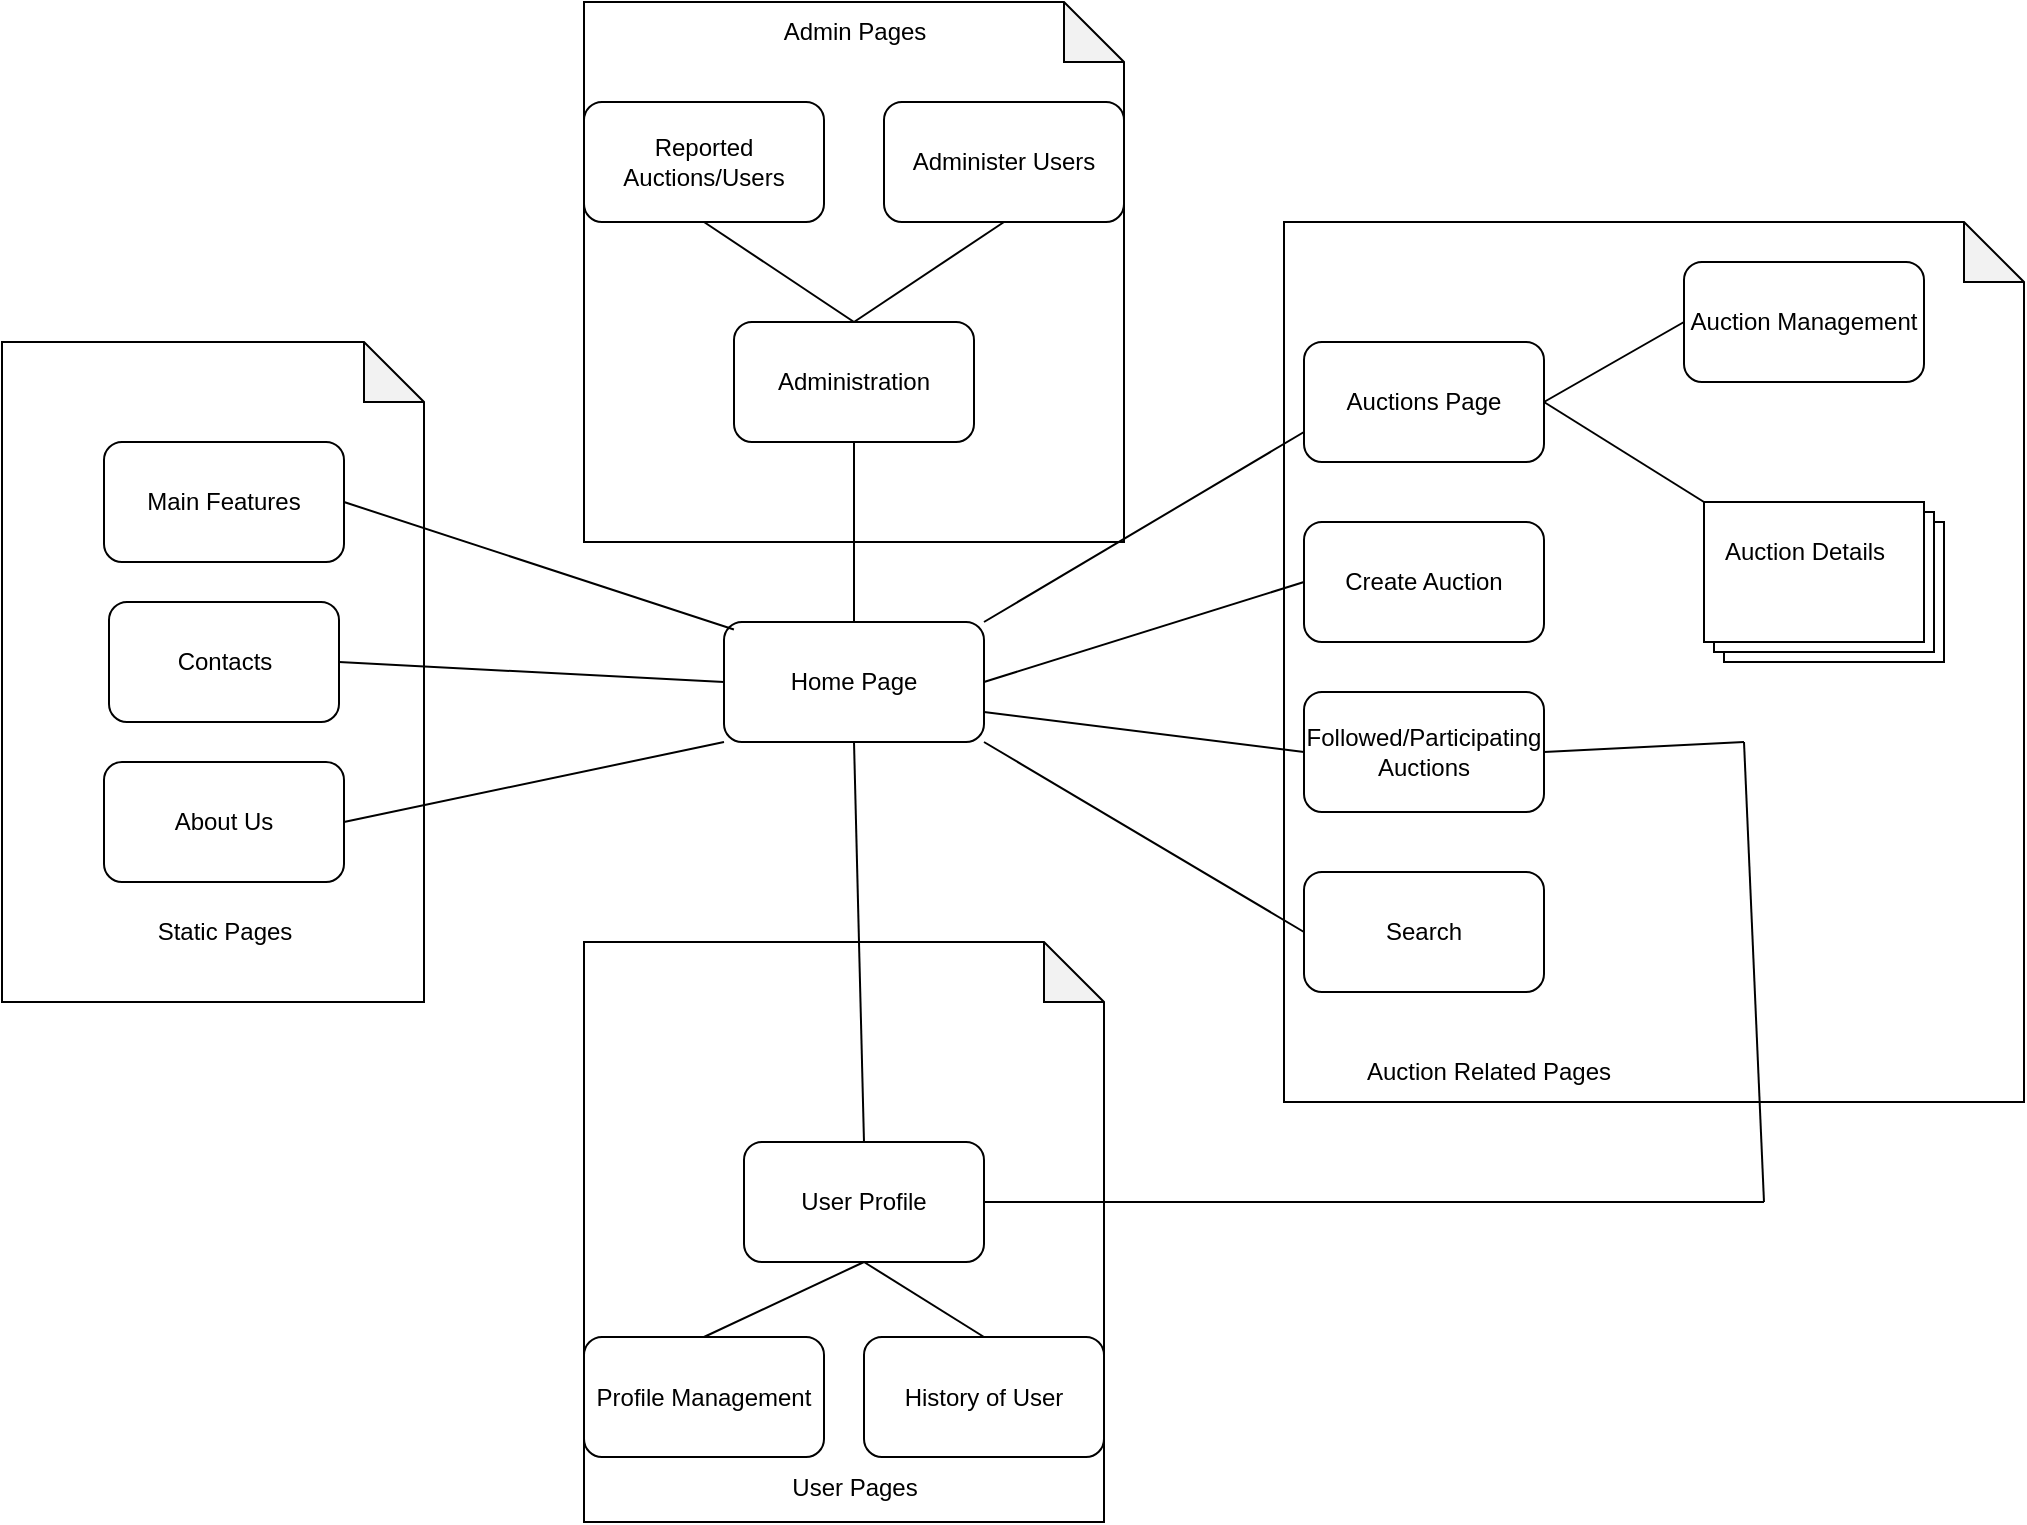 <mxfile version="28.2.5">
  <diagram name="Página-1" id="feLl22uSZxap47DdPKdv">
    <mxGraphModel dx="1370" dy="1802" grid="1" gridSize="10" guides="1" tooltips="1" connect="1" arrows="1" fold="1" page="1" pageScale="1" pageWidth="827" pageHeight="1169" math="0" shadow="0">
      <root>
        <mxCell id="0" />
        <mxCell id="1" parent="0" />
        <mxCell id="GqhOzJdQPD97Ki2fps7f-4" value="" style="shape=note;whiteSpace=wrap;html=1;backgroundOutline=1;darkOpacity=0.05;" vertex="1" parent="1">
          <mxGeometry x="800" y="40" width="370" height="440" as="geometry" />
        </mxCell>
        <mxCell id="GqhOzJdQPD97Ki2fps7f-1" value="" style="shape=note;whiteSpace=wrap;html=1;backgroundOutline=1;darkOpacity=0.05;" vertex="1" parent="1">
          <mxGeometry x="450" y="-70" width="270" height="270" as="geometry" />
        </mxCell>
        <mxCell id="GqhOzJdQPD97Ki2fps7f-3" value="" style="shape=note;whiteSpace=wrap;html=1;backgroundOutline=1;darkOpacity=0.05;" vertex="1" parent="1">
          <mxGeometry x="450" y="400" width="260" height="290" as="geometry" />
        </mxCell>
        <mxCell id="GqhOzJdQPD97Ki2fps7f-2" value="" style="shape=note;whiteSpace=wrap;html=1;backgroundOutline=1;darkOpacity=0.05;" vertex="1" parent="1">
          <mxGeometry x="159" y="100" width="211" height="330" as="geometry" />
        </mxCell>
        <mxCell id="UQuMbA1B8VdiVRYW4ytw-1" value="Contacts" style="rounded=1;whiteSpace=wrap;html=1;direction=west;" parent="1" vertex="1">
          <mxGeometry x="212.5" y="230" width="115" height="60" as="geometry" />
        </mxCell>
        <mxCell id="UQuMbA1B8VdiVRYW4ytw-2" value="Main Features" style="rounded=1;whiteSpace=wrap;html=1;" parent="1" vertex="1">
          <mxGeometry x="210" y="150" width="120" height="60" as="geometry" />
        </mxCell>
        <mxCell id="UQuMbA1B8VdiVRYW4ytw-3" value="About Us" style="rounded=1;whiteSpace=wrap;html=1;" parent="1" vertex="1">
          <mxGeometry x="210" y="310" width="120" height="60" as="geometry" />
        </mxCell>
        <mxCell id="UQuMbA1B8VdiVRYW4ytw-7" value="Static Pages" style="text;html=1;align=center;verticalAlign=middle;resizable=0;points=[];autosize=1;strokeColor=none;fillColor=none;" parent="1" vertex="1">
          <mxGeometry x="225" y="380" width="90" height="30" as="geometry" />
        </mxCell>
        <mxCell id="UQuMbA1B8VdiVRYW4ytw-8" value="Home Page" style="rounded=1;whiteSpace=wrap;html=1;" parent="1" vertex="1">
          <mxGeometry x="520" y="240" width="130" height="60" as="geometry" />
        </mxCell>
        <mxCell id="UQuMbA1B8VdiVRYW4ytw-9" value="" style="endArrow=none;html=1;rounded=0;exitX=0.038;exitY=0.063;exitDx=0;exitDy=0;entryX=1;entryY=0.5;entryDx=0;entryDy=0;exitPerimeter=0;" parent="1" source="UQuMbA1B8VdiVRYW4ytw-8" target="UQuMbA1B8VdiVRYW4ytw-2" edge="1">
          <mxGeometry width="50" height="50" relative="1" as="geometry">
            <mxPoint x="470" y="240" as="sourcePoint" />
            <mxPoint x="520" y="190" as="targetPoint" />
          </mxGeometry>
        </mxCell>
        <mxCell id="UQuMbA1B8VdiVRYW4ytw-10" value="" style="endArrow=none;html=1;rounded=0;exitX=0;exitY=0.5;exitDx=0;exitDy=0;entryX=0;entryY=0.5;entryDx=0;entryDy=0;" parent="1" source="UQuMbA1B8VdiVRYW4ytw-8" target="UQuMbA1B8VdiVRYW4ytw-1" edge="1">
          <mxGeometry width="50" height="50" relative="1" as="geometry">
            <mxPoint x="560" y="345" as="sourcePoint" />
            <mxPoint x="370" y="300" as="targetPoint" />
          </mxGeometry>
        </mxCell>
        <mxCell id="UQuMbA1B8VdiVRYW4ytw-11" value="" style="endArrow=none;html=1;rounded=0;exitX=0;exitY=1;exitDx=0;exitDy=0;entryX=1;entryY=0.5;entryDx=0;entryDy=0;" parent="1" source="UQuMbA1B8VdiVRYW4ytw-8" target="UQuMbA1B8VdiVRYW4ytw-3" edge="1">
          <mxGeometry width="50" height="50" relative="1" as="geometry">
            <mxPoint x="590" y="380" as="sourcePoint" />
            <mxPoint x="400" y="335" as="targetPoint" />
          </mxGeometry>
        </mxCell>
        <mxCell id="UQuMbA1B8VdiVRYW4ytw-13" value="Administration" style="rounded=1;whiteSpace=wrap;html=1;" parent="1" vertex="1">
          <mxGeometry x="525" y="90" width="120" height="60" as="geometry" />
        </mxCell>
        <mxCell id="UQuMbA1B8VdiVRYW4ytw-14" value="Admin Pages" style="text;html=1;align=center;verticalAlign=middle;resizable=0;points=[];autosize=1;strokeColor=none;fillColor=none;" parent="1" vertex="1">
          <mxGeometry x="540" y="-70" width="90" height="30" as="geometry" />
        </mxCell>
        <mxCell id="UQuMbA1B8VdiVRYW4ytw-15" value="" style="endArrow=none;html=1;rounded=0;exitX=0.5;exitY=1;exitDx=0;exitDy=0;entryX=0.5;entryY=0;entryDx=0;entryDy=0;" parent="1" source="UQuMbA1B8VdiVRYW4ytw-13" target="UQuMbA1B8VdiVRYW4ytw-8" edge="1">
          <mxGeometry width="50" height="50" relative="1" as="geometry">
            <mxPoint x="875" y="269" as="sourcePoint" />
            <mxPoint x="680" y="220" as="targetPoint" />
          </mxGeometry>
        </mxCell>
        <mxCell id="UQuMbA1B8VdiVRYW4ytw-17" value="Search" style="rounded=1;whiteSpace=wrap;html=1;" parent="1" vertex="1">
          <mxGeometry x="810" y="365" width="120" height="60" as="geometry" />
        </mxCell>
        <mxCell id="UQuMbA1B8VdiVRYW4ytw-18" value="Auctions Page" style="rounded=1;whiteSpace=wrap;html=1;" parent="1" vertex="1">
          <mxGeometry x="810" y="100" width="120" height="60" as="geometry" />
        </mxCell>
        <mxCell id="UQuMbA1B8VdiVRYW4ytw-19" value="" style="endArrow=none;html=1;rounded=0;exitX=0;exitY=0.5;exitDx=0;exitDy=0;entryX=1;entryY=1;entryDx=0;entryDy=0;" parent="1" source="UQuMbA1B8VdiVRYW4ytw-17" target="UQuMbA1B8VdiVRYW4ytw-8" edge="1">
          <mxGeometry width="50" height="50" relative="1" as="geometry">
            <mxPoint x="827" y="270" as="sourcePoint" />
            <mxPoint x="637" y="310" as="targetPoint" />
          </mxGeometry>
        </mxCell>
        <mxCell id="UQuMbA1B8VdiVRYW4ytw-20" value="" style="endArrow=none;html=1;rounded=0;exitX=0;exitY=0.75;exitDx=0;exitDy=0;entryX=1;entryY=0;entryDx=0;entryDy=0;" parent="1" source="UQuMbA1B8VdiVRYW4ytw-18" target="UQuMbA1B8VdiVRYW4ytw-8" edge="1">
          <mxGeometry width="50" height="50" relative="1" as="geometry">
            <mxPoint x="810" y="390" as="sourcePoint" />
            <mxPoint x="620" y="430" as="targetPoint" />
          </mxGeometry>
        </mxCell>
        <mxCell id="UQuMbA1B8VdiVRYW4ytw-21" value="Auction Management" style="rounded=1;whiteSpace=wrap;html=1;" parent="1" vertex="1">
          <mxGeometry x="1000" y="60" width="120" height="60" as="geometry" />
        </mxCell>
        <mxCell id="UQuMbA1B8VdiVRYW4ytw-22" value="" style="endArrow=none;html=1;rounded=0;entryX=1;entryY=0.5;entryDx=0;entryDy=0;exitX=0;exitY=0.5;exitDx=0;exitDy=0;" parent="1" source="UQuMbA1B8VdiVRYW4ytw-21" target="UQuMbA1B8VdiVRYW4ytw-18" edge="1">
          <mxGeometry width="50" height="50" relative="1" as="geometry">
            <mxPoint x="1000" y="260" as="sourcePoint" />
            <mxPoint x="890" y="180" as="targetPoint" />
          </mxGeometry>
        </mxCell>
        <mxCell id="UQuMbA1B8VdiVRYW4ytw-23" value="" style="verticalLabelPosition=bottom;verticalAlign=top;html=1;shape=mxgraph.basic.layered_rect;dx=10;outlineConnect=0;whiteSpace=wrap;" parent="1" vertex="1">
          <mxGeometry x="1010" y="180" width="120" height="80" as="geometry" />
        </mxCell>
        <mxCell id="UQuMbA1B8VdiVRYW4ytw-24" value="Auction Details" style="text;html=1;align=center;verticalAlign=middle;resizable=0;points=[];autosize=1;strokeColor=none;fillColor=none;" parent="1" vertex="1">
          <mxGeometry x="1010" y="190" width="100" height="30" as="geometry" />
        </mxCell>
        <mxCell id="UQuMbA1B8VdiVRYW4ytw-26" value="User Profile" style="rounded=1;whiteSpace=wrap;html=1;" parent="1" vertex="1">
          <mxGeometry x="530" y="500" width="120" height="60" as="geometry" />
        </mxCell>
        <mxCell id="UQuMbA1B8VdiVRYW4ytw-27" value="" style="endArrow=none;html=1;rounded=0;exitX=0.5;exitY=0;exitDx=0;exitDy=0;entryX=0.5;entryY=1;entryDx=0;entryDy=0;" parent="1" source="UQuMbA1B8VdiVRYW4ytw-26" target="UQuMbA1B8VdiVRYW4ytw-8" edge="1">
          <mxGeometry width="50" height="50" relative="1" as="geometry">
            <mxPoint x="660" y="430" as="sourcePoint" />
            <mxPoint x="550" y="350" as="targetPoint" />
          </mxGeometry>
        </mxCell>
        <mxCell id="UQuMbA1B8VdiVRYW4ytw-30" value="User Pages" style="text;html=1;align=center;verticalAlign=middle;resizable=0;points=[];autosize=1;strokeColor=none;fillColor=none;" parent="1" vertex="1">
          <mxGeometry x="540" y="657.5" width="90" height="30" as="geometry" />
        </mxCell>
        <mxCell id="UQuMbA1B8VdiVRYW4ytw-31" value="Auction Related Pages" style="text;html=1;align=center;verticalAlign=middle;resizable=0;points=[];autosize=1;strokeColor=none;fillColor=none;" parent="1" vertex="1">
          <mxGeometry x="827" y="450" width="150" height="30" as="geometry" />
        </mxCell>
        <mxCell id="UQuMbA1B8VdiVRYW4ytw-32" value="" style="endArrow=none;html=1;rounded=0;exitX=0;exitY=0;exitDx=0;exitDy=0;entryX=1;entryY=0.5;entryDx=0;entryDy=0;exitPerimeter=0;" parent="1" source="UQuMbA1B8VdiVRYW4ytw-23" target="UQuMbA1B8VdiVRYW4ytw-18" edge="1">
          <mxGeometry width="50" height="50" relative="1" as="geometry">
            <mxPoint x="920" y="260" as="sourcePoint" />
            <mxPoint x="860" y="310" as="targetPoint" />
          </mxGeometry>
        </mxCell>
        <mxCell id="4n-X1eKtkCyTYytaP78I-1" value="Profile Management" style="rounded=1;whiteSpace=wrap;html=1;" parent="1" vertex="1">
          <mxGeometry x="450" y="597.5" width="120" height="60" as="geometry" />
        </mxCell>
        <mxCell id="4n-X1eKtkCyTYytaP78I-2" value="" style="endArrow=none;html=1;rounded=0;exitX=0.5;exitY=0;exitDx=0;exitDy=0;entryX=0.5;entryY=1;entryDx=0;entryDy=0;" parent="1" source="4n-X1eKtkCyTYytaP78I-1" target="UQuMbA1B8VdiVRYW4ytw-26" edge="1">
          <mxGeometry width="50" height="50" relative="1" as="geometry">
            <mxPoint x="600" y="520" as="sourcePoint" />
            <mxPoint x="650" y="470" as="targetPoint" />
          </mxGeometry>
        </mxCell>
        <mxCell id="4n-X1eKtkCyTYytaP78I-3" value="Create Auction" style="rounded=1;whiteSpace=wrap;html=1;" parent="1" vertex="1">
          <mxGeometry x="810" y="190" width="120" height="60" as="geometry" />
        </mxCell>
        <mxCell id="4n-X1eKtkCyTYytaP78I-5" value="" style="endArrow=none;html=1;rounded=0;exitX=1;exitY=0.5;exitDx=0;exitDy=0;entryX=0;entryY=0.5;entryDx=0;entryDy=0;" parent="1" source="UQuMbA1B8VdiVRYW4ytw-8" target="4n-X1eKtkCyTYytaP78I-3" edge="1">
          <mxGeometry width="50" height="50" relative="1" as="geometry">
            <mxPoint x="670" y="310" as="sourcePoint" />
            <mxPoint x="720" y="260" as="targetPoint" />
          </mxGeometry>
        </mxCell>
        <mxCell id="4n-X1eKtkCyTYytaP78I-6" value="Followed/Participating Auctions" style="rounded=1;whiteSpace=wrap;html=1;" parent="1" vertex="1">
          <mxGeometry x="810" y="275" width="120" height="60" as="geometry" />
        </mxCell>
        <mxCell id="4n-X1eKtkCyTYytaP78I-7" value="" style="endArrow=none;html=1;rounded=0;entryX=1;entryY=0.75;entryDx=0;entryDy=0;exitX=0;exitY=0.5;exitDx=0;exitDy=0;" parent="1" source="4n-X1eKtkCyTYytaP78I-6" target="UQuMbA1B8VdiVRYW4ytw-8" edge="1">
          <mxGeometry width="50" height="50" relative="1" as="geometry">
            <mxPoint x="510" y="360" as="sourcePoint" />
            <mxPoint x="560" y="310" as="targetPoint" />
          </mxGeometry>
        </mxCell>
        <mxCell id="4n-X1eKtkCyTYytaP78I-8" value="History of User" style="rounded=1;whiteSpace=wrap;html=1;" parent="1" vertex="1">
          <mxGeometry x="590" y="597.5" width="120" height="60" as="geometry" />
        </mxCell>
        <mxCell id="4n-X1eKtkCyTYytaP78I-9" value="" style="endArrow=none;html=1;rounded=0;exitX=0.5;exitY=1;exitDx=0;exitDy=0;entryX=0.5;entryY=0;entryDx=0;entryDy=0;" parent="1" source="UQuMbA1B8VdiVRYW4ytw-26" target="4n-X1eKtkCyTYytaP78I-8" edge="1">
          <mxGeometry width="50" height="50" relative="1" as="geometry">
            <mxPoint x="510" y="480" as="sourcePoint" />
            <mxPoint x="560" y="430" as="targetPoint" />
          </mxGeometry>
        </mxCell>
        <mxCell id="GqhOzJdQPD97Ki2fps7f-5" value="" style="endArrow=none;html=1;rounded=0;exitX=1;exitY=0.5;exitDx=0;exitDy=0;" edge="1" parent="1" source="UQuMbA1B8VdiVRYW4ytw-26">
          <mxGeometry width="50" height="50" relative="1" as="geometry">
            <mxPoint x="750" y="560" as="sourcePoint" />
            <mxPoint x="1040" y="530" as="targetPoint" />
          </mxGeometry>
        </mxCell>
        <mxCell id="GqhOzJdQPD97Ki2fps7f-6" value="" style="endArrow=none;html=1;rounded=0;" edge="1" parent="1">
          <mxGeometry width="50" height="50" relative="1" as="geometry">
            <mxPoint x="1040" y="530" as="sourcePoint" />
            <mxPoint x="1030" y="300" as="targetPoint" />
          </mxGeometry>
        </mxCell>
        <mxCell id="GqhOzJdQPD97Ki2fps7f-7" value="" style="endArrow=none;html=1;rounded=0;exitX=1;exitY=0.5;exitDx=0;exitDy=0;" edge="1" parent="1" source="4n-X1eKtkCyTYytaP78I-6">
          <mxGeometry width="50" height="50" relative="1" as="geometry">
            <mxPoint x="830" y="410" as="sourcePoint" />
            <mxPoint x="1030" y="300" as="targetPoint" />
          </mxGeometry>
        </mxCell>
        <mxCell id="GqhOzJdQPD97Ki2fps7f-8" value="Reported Auctions/Users" style="rounded=1;whiteSpace=wrap;html=1;" vertex="1" parent="1">
          <mxGeometry x="450" y="-20" width="120" height="60" as="geometry" />
        </mxCell>
        <mxCell id="GqhOzJdQPD97Ki2fps7f-9" value="" style="endArrow=none;html=1;rounded=0;exitX=0.5;exitY=0;exitDx=0;exitDy=0;entryX=0.5;entryY=1;entryDx=0;entryDy=0;" edge="1" parent="1" source="UQuMbA1B8VdiVRYW4ytw-13" target="GqhOzJdQPD97Ki2fps7f-8">
          <mxGeometry width="50" height="50" relative="1" as="geometry">
            <mxPoint x="690" y="60" as="sourcePoint" />
            <mxPoint x="740" y="10" as="targetPoint" />
          </mxGeometry>
        </mxCell>
        <mxCell id="GqhOzJdQPD97Ki2fps7f-10" value="Administer Users" style="rounded=1;whiteSpace=wrap;html=1;" vertex="1" parent="1">
          <mxGeometry x="600" y="-20" width="120" height="60" as="geometry" />
        </mxCell>
        <mxCell id="GqhOzJdQPD97Ki2fps7f-11" value="" style="endArrow=none;html=1;rounded=0;entryX=0.5;entryY=1;entryDx=0;entryDy=0;exitX=0.5;exitY=0;exitDx=0;exitDy=0;" edge="1" parent="1" source="UQuMbA1B8VdiVRYW4ytw-13" target="GqhOzJdQPD97Ki2fps7f-10">
          <mxGeometry width="50" height="50" relative="1" as="geometry">
            <mxPoint x="590" y="180" as="sourcePoint" />
            <mxPoint x="640" y="130" as="targetPoint" />
          </mxGeometry>
        </mxCell>
      </root>
    </mxGraphModel>
  </diagram>
</mxfile>
